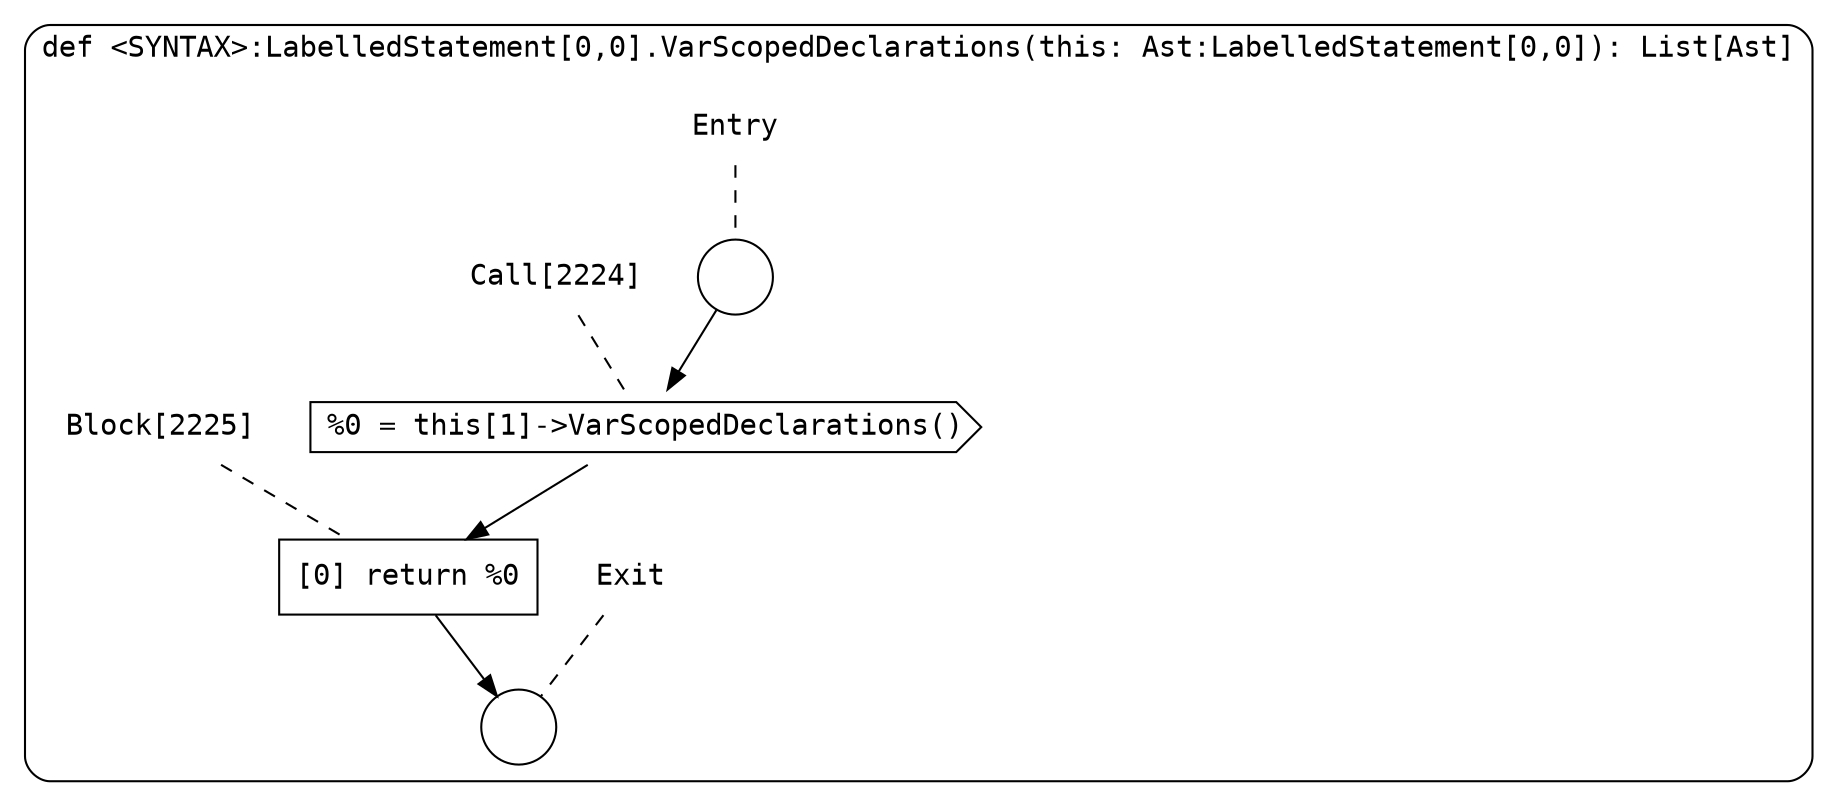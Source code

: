 digraph {
  graph [fontname = "Consolas"]
  node [fontname = "Consolas"]
  edge [fontname = "Consolas"]
  subgraph cluster441 {
    label = "def <SYNTAX>:LabelledStatement[0,0].VarScopedDeclarations(this: Ast:LabelledStatement[0,0]): List[Ast]"
    style = rounded
    cluster441_entry_name [shape=none, label=<<font color="black">Entry</font>>]
    cluster441_entry_name -> cluster441_entry [arrowhead=none, color="black", style=dashed]
    cluster441_entry [shape=circle label=" " color="black" fillcolor="white" style=filled]
    cluster441_entry -> node2224 [color="black"]
    cluster441_exit_name [shape=none, label=<<font color="black">Exit</font>>]
    cluster441_exit_name -> cluster441_exit [arrowhead=none, color="black", style=dashed]
    cluster441_exit [shape=circle label=" " color="black" fillcolor="white" style=filled]
    node2224_name [shape=none, label=<<font color="black">Call[2224]</font>>]
    node2224_name -> node2224 [arrowhead=none, color="black", style=dashed]
    node2224 [shape=cds, label=<<font color="black">%0 = this[1]-&gt;VarScopedDeclarations()</font>> color="black" fillcolor="white", style=filled]
    node2224 -> node2225 [color="black"]
    node2225_name [shape=none, label=<<font color="black">Block[2225]</font>>]
    node2225_name -> node2225 [arrowhead=none, color="black", style=dashed]
    node2225 [shape=box, label=<<font color="black">[0] return %0<BR ALIGN="LEFT"/></font>> color="black" fillcolor="white", style=filled]
    node2225 -> cluster441_exit [color="black"]
  }
}